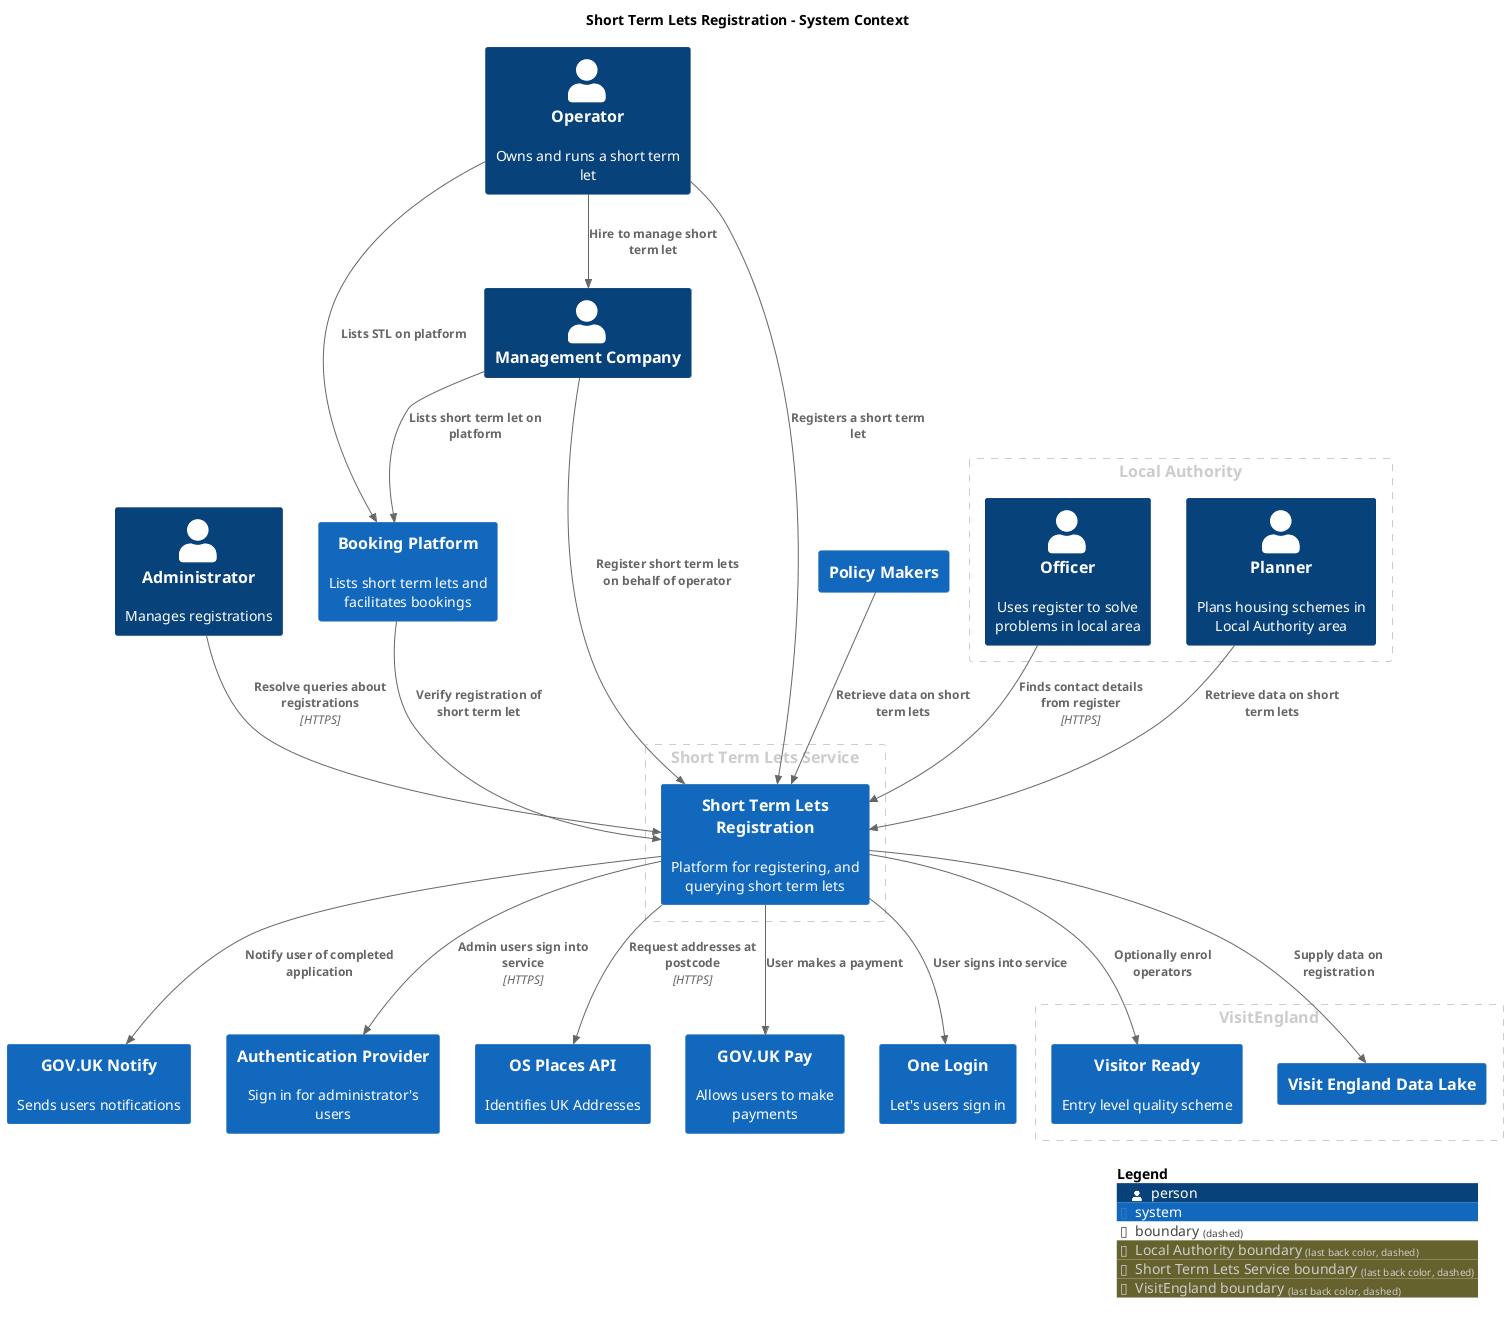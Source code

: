 @startuml
set separator none
title Short Term Lets Registration - System Context

top to bottom direction

!include <C4/C4>
!include <C4/C4_Context>

AddBoundaryTag("Local Authority", $borderColor="#cccccc", $fontColor="#cccccc", $borderStyle="dashed")
Boundary(group_1, "Local Authority", $tags="Local Authority") {
  Person(Planner, "Planner", $descr="Plans housing schemes in Local Authority area", $tags="", $link="")
  Person(Officer, "Officer", $descr="Uses register to solve problems in local area", $tags="", $link="")
}

AddBoundaryTag("Short Term Lets Service", $borderColor="#cccccc", $fontColor="#cccccc", $borderStyle="dashed")
Boundary(group_2, "Short Term Lets Service", $tags="Short Term Lets Service") {
  System(ShortTermLetsRegistration, "Short Term Lets Registration", $descr="Platform for registering, and querying short term lets", $tags="", $link="")
}

AddBoundaryTag("VisitEngland", $borderColor="#cccccc", $fontColor="#cccccc", $borderStyle="dashed")
Boundary(group_3, "VisitEngland", $tags="VisitEngland") {
  System(VisitEnglandDataLake, "Visit England Data Lake", $descr="", $tags="", $link="")
  System(VisitorReady, "Visitor Ready", $descr="Entry level quality scheme", $tags="", $link="")
}

Person(Administrator, "Administrator", $descr="Manages registrations", $tags="", $link="")
System(GOVUKNotify, "GOV.UK Notify", $descr="Sends users notifications", $tags="", $link="")
System(AuthenticationProvider, "Authentication Provider", $descr="Sign in for administrator's users", $tags="", $link="")
System(OSPlacesAPI, "OS Places API", $descr="Identifies UK Addresses", $tags="", $link="")
Person(Operator, "Operator", $descr="Owns and runs a short term let", $tags="", $link="")
Person(ManagementCompany, "Management Company", $descr="", $tags="", $link="")
System(BookingPlatform, "Booking Platform", $descr="Lists short term lets and facilitates bookings", $tags="", $link="")
System(PolicyMakers, "Policy Makers", $descr="", $tags="", $link="")
System(GOVUKPay, "GOV.UK Pay", $descr="Allows users to make payments", $tags="", $link="")
System(OneLogin, "One Login", $descr="Let's users sign in", $tags="", $link="")

Rel(Operator, ShortTermLetsRegistration, "Registers a short term let", $techn="", $tags="", $link="")
Rel(Operator, ManagementCompany, "Hire to manage short term let", $techn="", $tags="", $link="")
Rel(Operator, BookingPlatform, "Lists STL on platform", $techn="", $tags="", $link="")
Rel(ManagementCompany, ShortTermLetsRegistration, "Register short term lets on behalf of operator", $techn="", $tags="", $link="")
Rel(ManagementCompany, BookingPlatform, "Lists short term let on platform", $techn="", $tags="", $link="")
Rel(BookingPlatform, ShortTermLetsRegistration, "Verify registration of short term let", $techn="", $tags="", $link="")
Rel(Planner, ShortTermLetsRegistration, "Retrieve data on short term lets", $techn="", $tags="", $link="")
Rel(ShortTermLetsRegistration, VisitorReady, "Optionally enrol operators", $techn="", $tags="", $link="")
Rel(ShortTermLetsRegistration, VisitEnglandDataLake, "Supply data on registration", $techn="", $tags="", $link="")
Rel(PolicyMakers, ShortTermLetsRegistration, "Retrieve data on short term lets", $techn="", $tags="", $link="")
Rel(ShortTermLetsRegistration, GOVUKPay, "User makes a payment", $techn="", $tags="", $link="")
Rel(ShortTermLetsRegistration, OneLogin, "User signs into service", $techn="", $tags="", $link="")
Rel(ShortTermLetsRegistration, GOVUKNotify, "Notify user of completed application", $techn="", $tags="", $link="")
Rel(Administrator, ShortTermLetsRegistration, "Resolve queries about registrations", $techn="HTTPS", $tags="", $link="")
Rel(Officer, ShortTermLetsRegistration, "Finds contact details from register", $techn="HTTPS", $tags="", $link="")
Rel(ShortTermLetsRegistration, AuthenticationProvider, "Admin users sign into service", $techn="HTTPS", $tags="", $link="")
Rel(ShortTermLetsRegistration, OSPlacesAPI, "Request addresses at postcode", $techn="HTTPS", $tags="", $link="")

SHOW_LEGEND(true)
@enduml